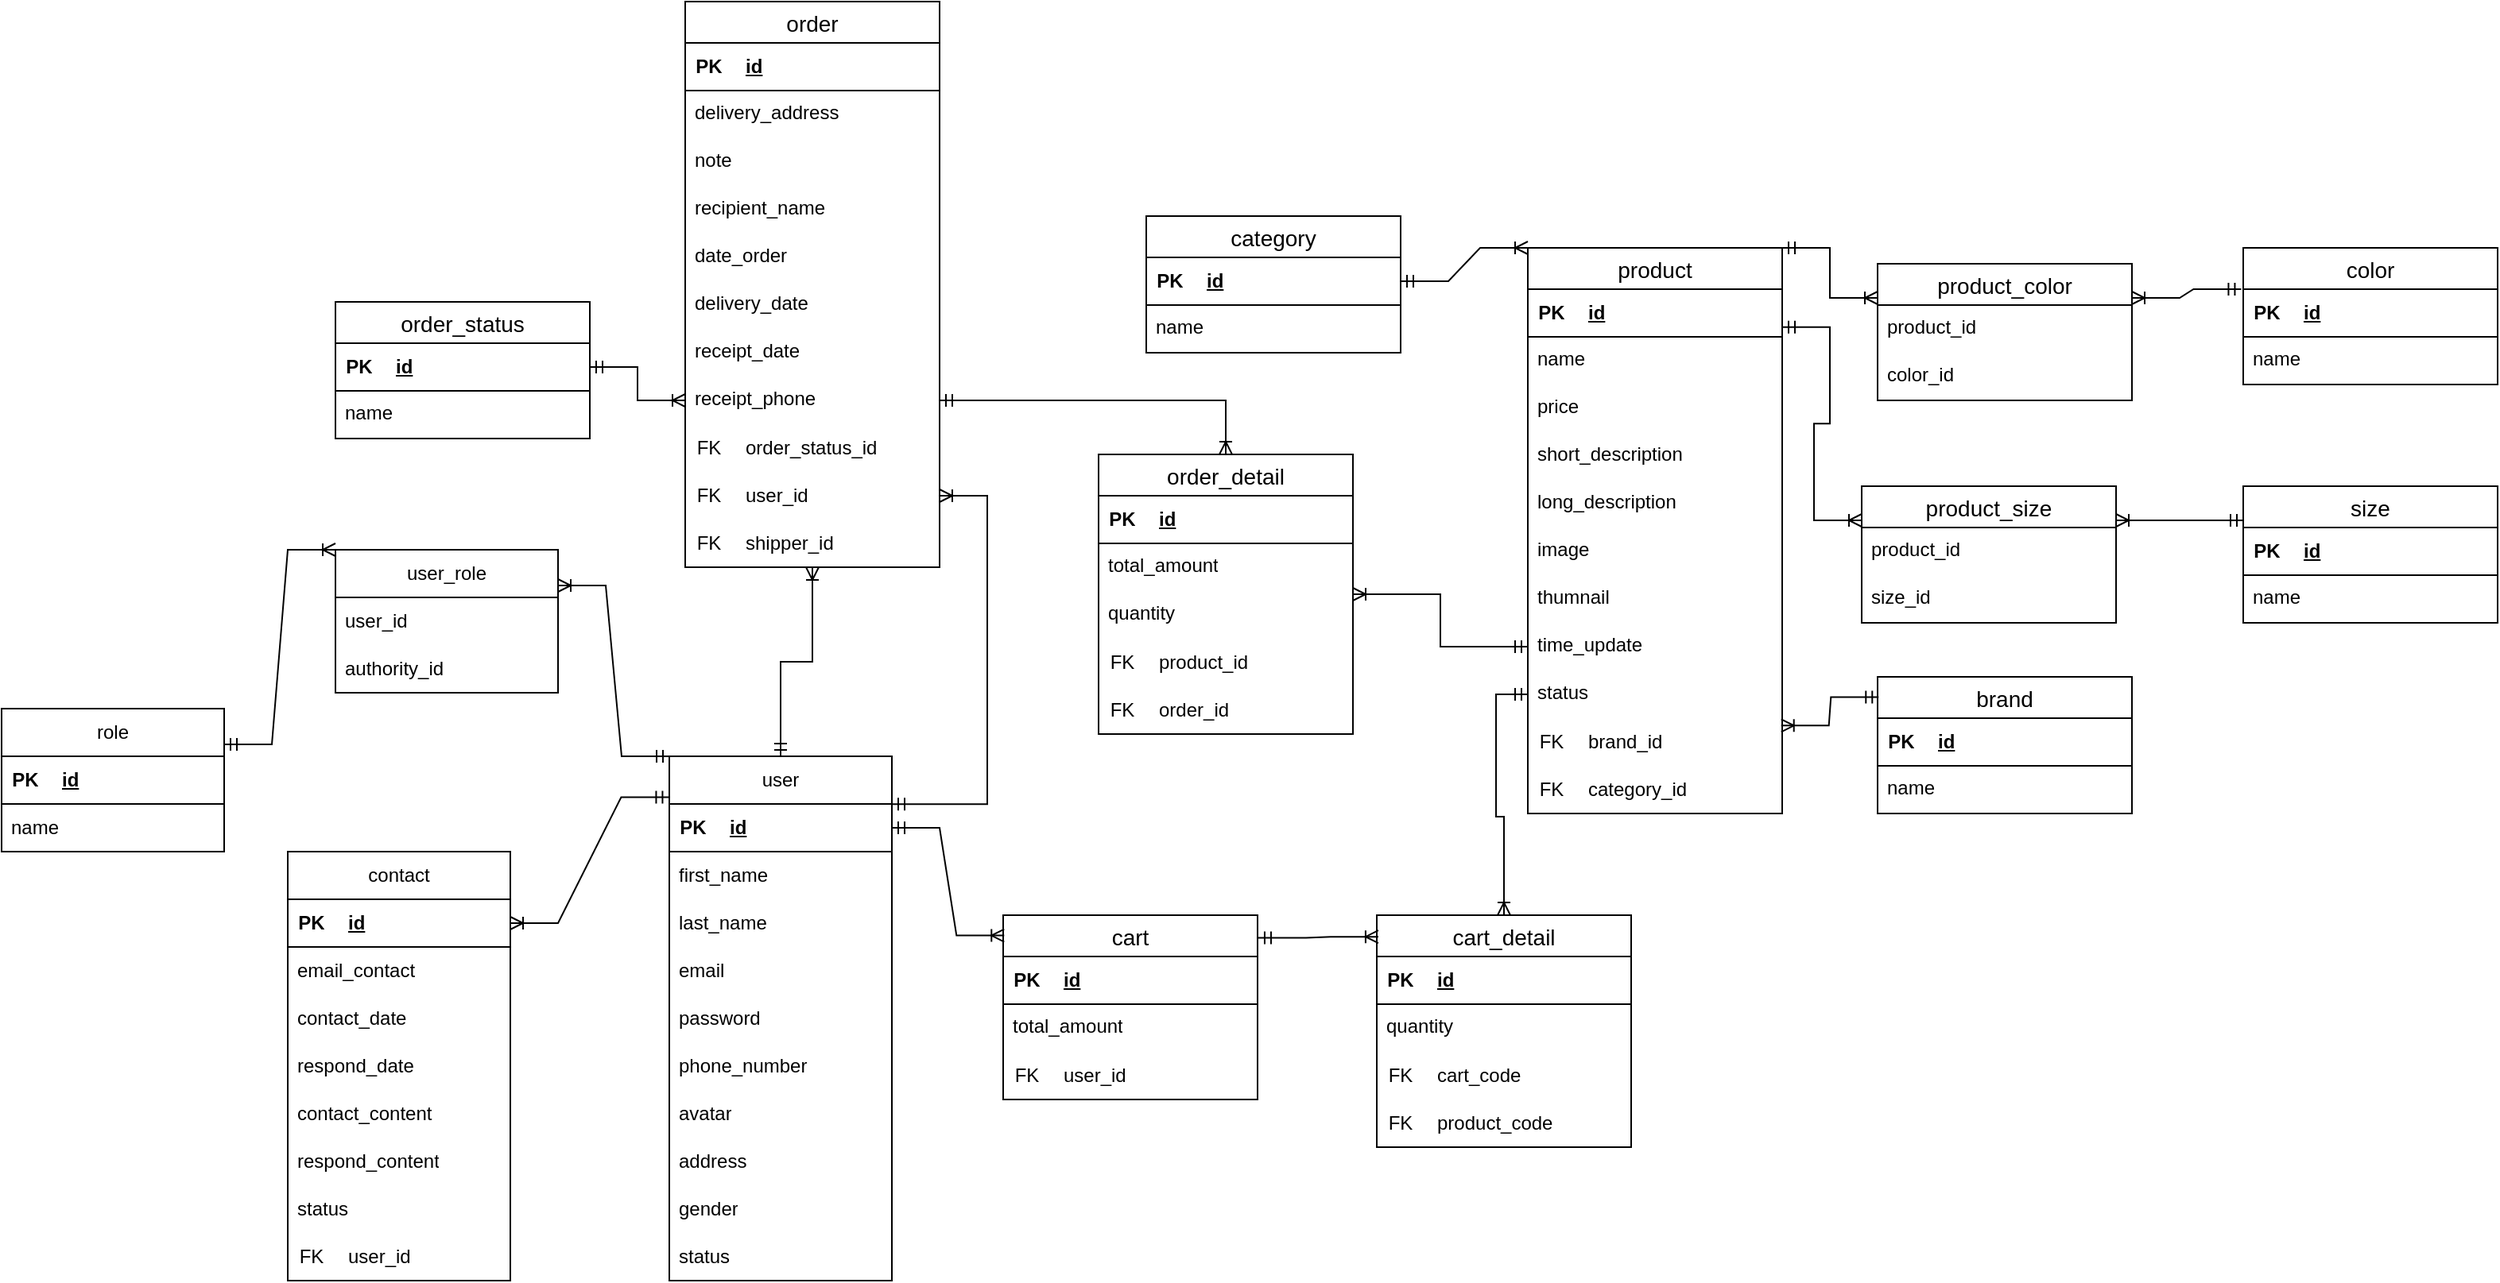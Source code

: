 <mxfile version="22.1.5" type="github">
  <diagram id="R2lEEEUBdFMjLlhIrx00" name="Page-1">
    <mxGraphModel dx="1884" dy="1524" grid="1" gridSize="10" guides="1" tooltips="1" connect="1" arrows="1" fold="1" page="1" pageScale="1" pageWidth="850" pageHeight="1100" math="0" shadow="0" extFonts="Permanent Marker^https://fonts.googleapis.com/css?family=Permanent+Marker">
      <root>
        <mxCell id="0" />
        <mxCell id="1" parent="0" />
        <mxCell id="6y4JcqKXiahqMszZJnVY-1" value="user" style="swimlane;fontStyle=0;childLayout=stackLayout;horizontal=1;startSize=30;horizontalStack=0;resizeParent=1;resizeParentMax=0;resizeLast=0;collapsible=1;marginBottom=0;whiteSpace=wrap;html=1;" parent="1" vertex="1">
          <mxGeometry x="-180" y="270" width="140" height="330" as="geometry">
            <mxRectangle x="40" y="80" width="80" height="30" as="alternateBounds" />
          </mxGeometry>
        </mxCell>
        <mxCell id="6y4JcqKXiahqMszZJnVY-46" value="" style="shape=table;startSize=0;container=1;collapsible=1;childLayout=tableLayout;fixedRows=1;rowLines=0;fontStyle=0;align=center;resizeLast=1;strokeColor=none;fillColor=none;collapsible=0;" parent="6y4JcqKXiahqMszZJnVY-1" vertex="1">
          <mxGeometry y="30" width="140" height="30" as="geometry" />
        </mxCell>
        <mxCell id="6y4JcqKXiahqMszZJnVY-47" value="" style="shape=tableRow;horizontal=0;startSize=0;swimlaneHead=0;swimlaneBody=0;fillColor=none;collapsible=0;dropTarget=0;points=[[0,0.5],[1,0.5]];portConstraint=eastwest;top=0;left=0;right=0;bottom=1;" parent="6y4JcqKXiahqMszZJnVY-46" vertex="1">
          <mxGeometry width="140" height="30" as="geometry" />
        </mxCell>
        <mxCell id="6y4JcqKXiahqMszZJnVY-48" value="PK" style="shape=partialRectangle;connectable=0;fillColor=none;top=0;left=0;bottom=0;right=0;fontStyle=1;overflow=hidden;whiteSpace=wrap;html=1;" parent="6y4JcqKXiahqMszZJnVY-47" vertex="1">
          <mxGeometry width="30" height="30" as="geometry">
            <mxRectangle width="30" height="30" as="alternateBounds" />
          </mxGeometry>
        </mxCell>
        <mxCell id="6y4JcqKXiahqMszZJnVY-49" value="id" style="shape=partialRectangle;connectable=0;fillColor=none;top=0;left=0;bottom=0;right=0;align=left;spacingLeft=6;fontStyle=5;overflow=hidden;whiteSpace=wrap;html=1;" parent="6y4JcqKXiahqMszZJnVY-47" vertex="1">
          <mxGeometry x="30" width="110" height="30" as="geometry">
            <mxRectangle width="110" height="30" as="alternateBounds" />
          </mxGeometry>
        </mxCell>
        <mxCell id="6y4JcqKXiahqMszZJnVY-3" value="first_name" style="text;strokeColor=none;fillColor=none;align=left;verticalAlign=middle;spacingLeft=4;spacingRight=4;overflow=hidden;points=[[0,0.5],[1,0.5]];portConstraint=eastwest;rotatable=0;whiteSpace=wrap;html=1;" parent="6y4JcqKXiahqMszZJnVY-1" vertex="1">
          <mxGeometry y="60" width="140" height="30" as="geometry" />
        </mxCell>
        <mxCell id="6y4JcqKXiahqMszZJnVY-4" value="last_name" style="text;strokeColor=none;fillColor=none;align=left;verticalAlign=middle;spacingLeft=4;spacingRight=4;overflow=hidden;points=[[0,0.5],[1,0.5]];portConstraint=eastwest;rotatable=0;whiteSpace=wrap;html=1;" parent="6y4JcqKXiahqMszZJnVY-1" vertex="1">
          <mxGeometry y="90" width="140" height="30" as="geometry" />
        </mxCell>
        <mxCell id="6y4JcqKXiahqMszZJnVY-5" value="email" style="text;strokeColor=none;fillColor=none;align=left;verticalAlign=middle;spacingLeft=4;spacingRight=4;overflow=hidden;points=[[0,0.5],[1,0.5]];portConstraint=eastwest;rotatable=0;whiteSpace=wrap;html=1;" parent="6y4JcqKXiahqMszZJnVY-1" vertex="1">
          <mxGeometry y="120" width="140" height="30" as="geometry" />
        </mxCell>
        <mxCell id="6y4JcqKXiahqMszZJnVY-9" value="password" style="text;strokeColor=none;fillColor=none;align=left;verticalAlign=middle;spacingLeft=4;spacingRight=4;overflow=hidden;points=[[0,0.5],[1,0.5]];portConstraint=eastwest;rotatable=0;whiteSpace=wrap;html=1;" parent="6y4JcqKXiahqMszZJnVY-1" vertex="1">
          <mxGeometry y="150" width="140" height="30" as="geometry" />
        </mxCell>
        <mxCell id="6y4JcqKXiahqMszZJnVY-7" value="phone_number" style="text;strokeColor=none;fillColor=none;align=left;verticalAlign=middle;spacingLeft=4;spacingRight=4;overflow=hidden;points=[[0,0.5],[1,0.5]];portConstraint=eastwest;rotatable=0;whiteSpace=wrap;html=1;" parent="6y4JcqKXiahqMszZJnVY-1" vertex="1">
          <mxGeometry y="180" width="140" height="30" as="geometry" />
        </mxCell>
        <mxCell id="6y4JcqKXiahqMszZJnVY-26" value="avatar" style="text;strokeColor=none;fillColor=none;align=left;verticalAlign=middle;spacingLeft=4;spacingRight=4;overflow=hidden;points=[[0,0.5],[1,0.5]];portConstraint=eastwest;rotatable=0;whiteSpace=wrap;html=1;" parent="6y4JcqKXiahqMszZJnVY-1" vertex="1">
          <mxGeometry y="210" width="140" height="30" as="geometry" />
        </mxCell>
        <mxCell id="6y4JcqKXiahqMszZJnVY-8" value="address" style="text;strokeColor=none;fillColor=none;align=left;verticalAlign=middle;spacingLeft=4;spacingRight=4;overflow=hidden;points=[[0,0.5],[1,0.5]];portConstraint=eastwest;rotatable=0;whiteSpace=wrap;html=1;" parent="6y4JcqKXiahqMszZJnVY-1" vertex="1">
          <mxGeometry y="240" width="140" height="30" as="geometry" />
        </mxCell>
        <mxCell id="o8AW5qAOy2X4JHwksQ0e-1" value="gender" style="text;strokeColor=none;fillColor=none;align=left;verticalAlign=middle;spacingLeft=4;spacingRight=4;overflow=hidden;points=[[0,0.5],[1,0.5]];portConstraint=eastwest;rotatable=0;whiteSpace=wrap;html=1;" vertex="1" parent="6y4JcqKXiahqMszZJnVY-1">
          <mxGeometry y="270" width="140" height="30" as="geometry" />
        </mxCell>
        <mxCell id="6y4JcqKXiahqMszZJnVY-27" value="status" style="text;strokeColor=none;fillColor=none;align=left;verticalAlign=middle;spacingLeft=4;spacingRight=4;overflow=hidden;points=[[0,0.5],[1,0.5]];portConstraint=eastwest;rotatable=0;whiteSpace=wrap;html=1;" parent="6y4JcqKXiahqMszZJnVY-1" vertex="1">
          <mxGeometry y="300" width="140" height="30" as="geometry" />
        </mxCell>
        <mxCell id="6y4JcqKXiahqMszZJnVY-10" value="role" style="swimlane;fontStyle=0;childLayout=stackLayout;horizontal=1;startSize=30;horizontalStack=0;resizeParent=1;resizeParentMax=0;resizeLast=0;collapsible=1;marginBottom=0;whiteSpace=wrap;html=1;" parent="1" vertex="1">
          <mxGeometry x="-600" y="240" width="140" height="90" as="geometry">
            <mxRectangle x="40" y="80" width="80" height="30" as="alternateBounds" />
          </mxGeometry>
        </mxCell>
        <mxCell id="6y4JcqKXiahqMszZJnVY-50" value="" style="shape=table;startSize=0;container=1;collapsible=1;childLayout=tableLayout;fixedRows=1;rowLines=0;fontStyle=0;align=center;resizeLast=1;strokeColor=none;fillColor=none;collapsible=0;" parent="6y4JcqKXiahqMszZJnVY-10" vertex="1">
          <mxGeometry y="30" width="140" height="30" as="geometry" />
        </mxCell>
        <mxCell id="6y4JcqKXiahqMszZJnVY-51" value="" style="shape=tableRow;horizontal=0;startSize=0;swimlaneHead=0;swimlaneBody=0;fillColor=none;collapsible=0;dropTarget=0;points=[[0,0.5],[1,0.5]];portConstraint=eastwest;top=0;left=0;right=0;bottom=1;" parent="6y4JcqKXiahqMszZJnVY-50" vertex="1">
          <mxGeometry width="140" height="30" as="geometry" />
        </mxCell>
        <mxCell id="6y4JcqKXiahqMszZJnVY-52" value="PK" style="shape=partialRectangle;connectable=0;fillColor=none;top=0;left=0;bottom=0;right=0;fontStyle=1;overflow=hidden;whiteSpace=wrap;html=1;" parent="6y4JcqKXiahqMszZJnVY-51" vertex="1">
          <mxGeometry width="30" height="30" as="geometry">
            <mxRectangle width="30" height="30" as="alternateBounds" />
          </mxGeometry>
        </mxCell>
        <mxCell id="6y4JcqKXiahqMszZJnVY-53" value="id" style="shape=partialRectangle;connectable=0;fillColor=none;top=0;left=0;bottom=0;right=0;align=left;spacingLeft=6;fontStyle=5;overflow=hidden;whiteSpace=wrap;html=1;" parent="6y4JcqKXiahqMszZJnVY-51" vertex="1">
          <mxGeometry x="30" width="110" height="30" as="geometry">
            <mxRectangle width="110" height="30" as="alternateBounds" />
          </mxGeometry>
        </mxCell>
        <mxCell id="6y4JcqKXiahqMszZJnVY-12" value="name" style="text;strokeColor=none;fillColor=none;align=left;verticalAlign=middle;spacingLeft=4;spacingRight=4;overflow=hidden;points=[[0,0.5],[1,0.5]];portConstraint=eastwest;rotatable=0;whiteSpace=wrap;html=1;" parent="6y4JcqKXiahqMszZJnVY-10" vertex="1">
          <mxGeometry y="60" width="140" height="30" as="geometry" />
        </mxCell>
        <mxCell id="6y4JcqKXiahqMszZJnVY-14" value="user_role" style="swimlane;fontStyle=0;childLayout=stackLayout;horizontal=1;startSize=30;horizontalStack=0;resizeParent=1;resizeParentMax=0;resizeLast=0;collapsible=1;marginBottom=0;whiteSpace=wrap;html=1;" parent="1" vertex="1">
          <mxGeometry x="-390" y="140" width="140" height="90" as="geometry">
            <mxRectangle x="40" y="80" width="80" height="30" as="alternateBounds" />
          </mxGeometry>
        </mxCell>
        <mxCell id="6y4JcqKXiahqMszZJnVY-15" value="user_id" style="text;strokeColor=none;fillColor=none;align=left;verticalAlign=middle;spacingLeft=4;spacingRight=4;overflow=hidden;points=[[0,0.5],[1,0.5]];portConstraint=eastwest;rotatable=0;whiteSpace=wrap;html=1;" parent="6y4JcqKXiahqMszZJnVY-14" vertex="1">
          <mxGeometry y="30" width="140" height="30" as="geometry" />
        </mxCell>
        <mxCell id="6y4JcqKXiahqMszZJnVY-16" value="authority_id" style="text;strokeColor=none;fillColor=none;align=left;verticalAlign=middle;spacingLeft=4;spacingRight=4;overflow=hidden;points=[[0,0.5],[1,0.5]];portConstraint=eastwest;rotatable=0;whiteSpace=wrap;html=1;" parent="6y4JcqKXiahqMszZJnVY-14" vertex="1">
          <mxGeometry y="60" width="140" height="30" as="geometry" />
        </mxCell>
        <mxCell id="6y4JcqKXiahqMszZJnVY-19" value="" style="edgeStyle=entityRelationEdgeStyle;fontSize=12;html=1;endArrow=ERoneToMany;rounded=0;entryX=1;entryY=0.25;entryDx=0;entryDy=0;exitX=0;exitY=0;exitDx=0;exitDy=0;startArrow=ERmandOne;startFill=0;" parent="1" source="6y4JcqKXiahqMszZJnVY-1" target="6y4JcqKXiahqMszZJnVY-14" edge="1">
          <mxGeometry width="100" height="100" relative="1" as="geometry">
            <mxPoint x="280" y="270" as="sourcePoint" />
            <mxPoint x="360" y="150" as="targetPoint" />
            <Array as="points">
              <mxPoint x="400" y="150" />
              <mxPoint x="430" y="150" />
            </Array>
          </mxGeometry>
        </mxCell>
        <mxCell id="6y4JcqKXiahqMszZJnVY-20" value="" style="edgeStyle=entityRelationEdgeStyle;fontSize=12;html=1;endArrow=ERoneToMany;rounded=0;exitX=1;exitY=0.25;exitDx=0;exitDy=0;startArrow=ERmandOne;startFill=0;entryX=0;entryY=0;entryDx=0;entryDy=0;" parent="1" source="6y4JcqKXiahqMszZJnVY-10" target="6y4JcqKXiahqMszZJnVY-14" edge="1">
          <mxGeometry width="100" height="100" relative="1" as="geometry">
            <mxPoint x="60.14" y="82.5" as="sourcePoint" />
            <mxPoint x="130" y="184" as="targetPoint" />
            <Array as="points">
              <mxPoint x="470.14" y="-49.5" />
              <mxPoint x="110" y="130" />
              <mxPoint x="220.14" y="80" />
              <mxPoint x="240.14" y="60.5" />
              <mxPoint x="190.14" y="137.5" />
              <mxPoint x="220.14" y="60.5" />
              <mxPoint x="210.14" y="67.5" />
              <mxPoint x="500.14" y="-49.5" />
              <mxPoint x="150.14" y="107.5" />
            </Array>
          </mxGeometry>
        </mxCell>
        <mxCell id="6y4JcqKXiahqMszZJnVY-22" value="contact" style="swimlane;fontStyle=0;childLayout=stackLayout;horizontal=1;startSize=30;horizontalStack=0;resizeParent=1;resizeParentMax=0;resizeLast=0;collapsible=1;marginBottom=0;whiteSpace=wrap;html=1;" parent="1" vertex="1">
          <mxGeometry x="-420" y="330" width="140" height="270" as="geometry" />
        </mxCell>
        <mxCell id="6y4JcqKXiahqMszZJnVY-42" value="" style="shape=table;startSize=0;container=1;collapsible=1;childLayout=tableLayout;fixedRows=1;rowLines=0;fontStyle=0;align=center;resizeLast=1;strokeColor=none;fillColor=none;collapsible=0;" parent="6y4JcqKXiahqMszZJnVY-22" vertex="1">
          <mxGeometry y="30" width="140" height="30" as="geometry" />
        </mxCell>
        <mxCell id="6y4JcqKXiahqMszZJnVY-43" value="" style="shape=tableRow;horizontal=0;startSize=0;swimlaneHead=0;swimlaneBody=0;fillColor=none;collapsible=0;dropTarget=0;points=[[0,0.5],[1,0.5]];portConstraint=eastwest;top=0;left=0;right=0;bottom=1;" parent="6y4JcqKXiahqMszZJnVY-42" vertex="1">
          <mxGeometry width="140" height="30" as="geometry" />
        </mxCell>
        <mxCell id="6y4JcqKXiahqMszZJnVY-44" value="PK" style="shape=partialRectangle;connectable=0;fillColor=none;top=0;left=0;bottom=0;right=0;fontStyle=1;overflow=hidden;whiteSpace=wrap;html=1;" parent="6y4JcqKXiahqMszZJnVY-43" vertex="1">
          <mxGeometry width="30" height="30" as="geometry">
            <mxRectangle width="30" height="30" as="alternateBounds" />
          </mxGeometry>
        </mxCell>
        <mxCell id="6y4JcqKXiahqMszZJnVY-45" value="id" style="shape=partialRectangle;connectable=0;fillColor=none;top=0;left=0;bottom=0;right=0;align=left;spacingLeft=6;fontStyle=5;overflow=hidden;whiteSpace=wrap;html=1;" parent="6y4JcqKXiahqMszZJnVY-43" vertex="1">
          <mxGeometry x="30" width="110" height="30" as="geometry">
            <mxRectangle width="110" height="30" as="alternateBounds" />
          </mxGeometry>
        </mxCell>
        <mxCell id="6y4JcqKXiahqMszZJnVY-24" value="email_contact" style="text;strokeColor=none;fillColor=none;align=left;verticalAlign=middle;spacingLeft=4;spacingRight=4;overflow=hidden;points=[[0,0.5],[1,0.5]];portConstraint=eastwest;rotatable=0;whiteSpace=wrap;html=1;" parent="6y4JcqKXiahqMszZJnVY-22" vertex="1">
          <mxGeometry y="60" width="140" height="30" as="geometry" />
        </mxCell>
        <mxCell id="6y4JcqKXiahqMszZJnVY-25" value="contact_date" style="text;strokeColor=none;fillColor=none;align=left;verticalAlign=middle;spacingLeft=4;spacingRight=4;overflow=hidden;points=[[0,0.5],[1,0.5]];portConstraint=eastwest;rotatable=0;whiteSpace=wrap;html=1;" parent="6y4JcqKXiahqMszZJnVY-22" vertex="1">
          <mxGeometry y="90" width="140" height="30" as="geometry" />
        </mxCell>
        <mxCell id="6y4JcqKXiahqMszZJnVY-28" value="respond_date" style="text;strokeColor=none;fillColor=none;align=left;verticalAlign=middle;spacingLeft=4;spacingRight=4;overflow=hidden;points=[[0,0.5],[1,0.5]];portConstraint=eastwest;rotatable=0;whiteSpace=wrap;html=1;" parent="6y4JcqKXiahqMszZJnVY-22" vertex="1">
          <mxGeometry y="120" width="140" height="30" as="geometry" />
        </mxCell>
        <mxCell id="6y4JcqKXiahqMszZJnVY-29" value="contact_content" style="text;strokeColor=none;fillColor=none;align=left;verticalAlign=middle;spacingLeft=4;spacingRight=4;overflow=hidden;points=[[0,0.5],[1,0.5]];portConstraint=eastwest;rotatable=0;whiteSpace=wrap;html=1;" parent="6y4JcqKXiahqMszZJnVY-22" vertex="1">
          <mxGeometry y="150" width="140" height="30" as="geometry" />
        </mxCell>
        <mxCell id="6y4JcqKXiahqMszZJnVY-30" value="respond_content" style="text;strokeColor=none;fillColor=none;align=left;verticalAlign=middle;spacingLeft=4;spacingRight=4;overflow=hidden;points=[[0,0.5],[1,0.5]];portConstraint=eastwest;rotatable=0;whiteSpace=wrap;html=1;" parent="6y4JcqKXiahqMszZJnVY-22" vertex="1">
          <mxGeometry y="180" width="140" height="30" as="geometry" />
        </mxCell>
        <mxCell id="6y4JcqKXiahqMszZJnVY-31" value="status" style="text;strokeColor=none;fillColor=none;align=left;verticalAlign=middle;spacingLeft=4;spacingRight=4;overflow=hidden;points=[[0,0.5],[1,0.5]];portConstraint=eastwest;rotatable=0;whiteSpace=wrap;html=1;" parent="6y4JcqKXiahqMszZJnVY-22" vertex="1">
          <mxGeometry y="210" width="140" height="30" as="geometry" />
        </mxCell>
        <mxCell id="6y4JcqKXiahqMszZJnVY-38" value="" style="shape=table;startSize=0;container=1;collapsible=1;childLayout=tableLayout;fixedRows=1;rowLines=0;fontStyle=0;align=center;resizeLast=1;strokeColor=none;fillColor=none;collapsible=0;" parent="6y4JcqKXiahqMszZJnVY-22" vertex="1">
          <mxGeometry y="240" width="140" height="30" as="geometry" />
        </mxCell>
        <mxCell id="6y4JcqKXiahqMszZJnVY-39" value="" style="shape=tableRow;horizontal=0;startSize=0;swimlaneHead=0;swimlaneBody=0;fillColor=none;collapsible=0;dropTarget=0;points=[[0,0.5],[1,0.5]];portConstraint=eastwest;top=0;left=0;right=0;bottom=0;" parent="6y4JcqKXiahqMszZJnVY-38" vertex="1">
          <mxGeometry width="140" height="30" as="geometry" />
        </mxCell>
        <mxCell id="6y4JcqKXiahqMszZJnVY-40" value="FK" style="shape=partialRectangle;connectable=0;fillColor=none;top=0;left=0;bottom=0;right=0;fontStyle=0;overflow=hidden;whiteSpace=wrap;html=1;" parent="6y4JcqKXiahqMszZJnVY-39" vertex="1">
          <mxGeometry width="30" height="30" as="geometry">
            <mxRectangle width="30" height="30" as="alternateBounds" />
          </mxGeometry>
        </mxCell>
        <mxCell id="6y4JcqKXiahqMszZJnVY-41" value="user_id" style="shape=partialRectangle;connectable=0;fillColor=none;top=0;left=0;bottom=0;right=0;align=left;spacingLeft=6;fontStyle=0;overflow=hidden;whiteSpace=wrap;html=1;" parent="6y4JcqKXiahqMszZJnVY-39" vertex="1">
          <mxGeometry x="30" width="110" height="30" as="geometry">
            <mxRectangle width="110" height="30" as="alternateBounds" />
          </mxGeometry>
        </mxCell>
        <mxCell id="6y4JcqKXiahqMszZJnVY-33" value="" style="edgeStyle=entityRelationEdgeStyle;fontSize=12;html=1;endArrow=ERoneToMany;rounded=0;exitX=-0.002;exitY=0.078;exitDx=0;exitDy=0;exitPerimeter=0;startArrow=ERmandOne;startFill=0;entryX=1;entryY=0.5;entryDx=0;entryDy=0;" parent="1" source="6y4JcqKXiahqMszZJnVY-1" target="6y4JcqKXiahqMszZJnVY-43" edge="1">
          <mxGeometry width="100" height="100" relative="1" as="geometry">
            <mxPoint x="70" y="420" as="sourcePoint" />
            <mxPoint x="-200" y="295" as="targetPoint" />
            <Array as="points">
              <mxPoint x="-100" y="310" />
              <mxPoint x="-130" y="320" />
            </Array>
          </mxGeometry>
        </mxCell>
        <mxCell id="6y4JcqKXiahqMszZJnVY-34" value="cart" style="swimlane;fontStyle=0;childLayout=stackLayout;horizontal=1;startSize=26;horizontalStack=0;resizeParent=1;resizeParentMax=0;resizeLast=0;collapsible=1;marginBottom=0;align=center;fontSize=14;" parent="1" vertex="1">
          <mxGeometry x="30" y="370" width="160" height="116" as="geometry" />
        </mxCell>
        <mxCell id="6y4JcqKXiahqMszZJnVY-54" value="" style="shape=table;startSize=0;container=1;collapsible=1;childLayout=tableLayout;fixedRows=1;rowLines=0;fontStyle=0;align=center;resizeLast=1;strokeColor=none;fillColor=none;collapsible=0;" parent="6y4JcqKXiahqMszZJnVY-34" vertex="1">
          <mxGeometry y="26" width="160" height="30" as="geometry" />
        </mxCell>
        <mxCell id="6y4JcqKXiahqMszZJnVY-55" value="" style="shape=tableRow;horizontal=0;startSize=0;swimlaneHead=0;swimlaneBody=0;fillColor=none;collapsible=0;dropTarget=0;points=[[0,0.5],[1,0.5]];portConstraint=eastwest;top=0;left=0;right=0;bottom=1;" parent="6y4JcqKXiahqMszZJnVY-54" vertex="1">
          <mxGeometry width="160" height="30" as="geometry" />
        </mxCell>
        <mxCell id="6y4JcqKXiahqMszZJnVY-56" value="PK" style="shape=partialRectangle;connectable=0;fillColor=none;top=0;left=0;bottom=0;right=0;fontStyle=1;overflow=hidden;whiteSpace=wrap;html=1;" parent="6y4JcqKXiahqMszZJnVY-55" vertex="1">
          <mxGeometry width="30" height="30" as="geometry">
            <mxRectangle width="30" height="30" as="alternateBounds" />
          </mxGeometry>
        </mxCell>
        <mxCell id="6y4JcqKXiahqMszZJnVY-57" value="id" style="shape=partialRectangle;connectable=0;fillColor=none;top=0;left=0;bottom=0;right=0;align=left;spacingLeft=6;fontStyle=5;overflow=hidden;whiteSpace=wrap;html=1;" parent="6y4JcqKXiahqMszZJnVY-55" vertex="1">
          <mxGeometry x="30" width="130" height="30" as="geometry">
            <mxRectangle width="130" height="30" as="alternateBounds" />
          </mxGeometry>
        </mxCell>
        <mxCell id="6y4JcqKXiahqMszZJnVY-35" value="total_amount" style="text;strokeColor=none;fillColor=none;spacingLeft=4;spacingRight=4;overflow=hidden;rotatable=0;points=[[0,0.5],[1,0.5]];portConstraint=eastwest;fontSize=12;whiteSpace=wrap;html=1;" parent="6y4JcqKXiahqMszZJnVY-34" vertex="1">
          <mxGeometry y="56" width="160" height="30" as="geometry" />
        </mxCell>
        <mxCell id="6y4JcqKXiahqMszZJnVY-58" value="" style="shape=table;startSize=0;container=1;collapsible=1;childLayout=tableLayout;fixedRows=1;rowLines=0;fontStyle=0;align=center;resizeLast=1;strokeColor=none;fillColor=none;collapsible=0;" parent="6y4JcqKXiahqMszZJnVY-34" vertex="1">
          <mxGeometry y="86" width="160" height="30" as="geometry" />
        </mxCell>
        <mxCell id="6y4JcqKXiahqMszZJnVY-59" value="" style="shape=tableRow;horizontal=0;startSize=0;swimlaneHead=0;swimlaneBody=0;fillColor=none;collapsible=0;dropTarget=0;points=[[0,0.5],[1,0.5]];portConstraint=eastwest;top=0;left=0;right=0;bottom=0;" parent="6y4JcqKXiahqMszZJnVY-58" vertex="1">
          <mxGeometry width="160" height="30" as="geometry" />
        </mxCell>
        <mxCell id="6y4JcqKXiahqMszZJnVY-60" value="FK" style="shape=partialRectangle;connectable=0;fillColor=none;top=0;left=0;bottom=0;right=0;fontStyle=0;overflow=hidden;whiteSpace=wrap;html=1;" parent="6y4JcqKXiahqMszZJnVY-59" vertex="1">
          <mxGeometry width="30" height="30" as="geometry">
            <mxRectangle width="30" height="30" as="alternateBounds" />
          </mxGeometry>
        </mxCell>
        <mxCell id="6y4JcqKXiahqMszZJnVY-61" value="user_id" style="shape=partialRectangle;connectable=0;fillColor=none;top=0;left=0;bottom=0;right=0;align=left;spacingLeft=6;fontStyle=0;overflow=hidden;whiteSpace=wrap;html=1;" parent="6y4JcqKXiahqMszZJnVY-59" vertex="1">
          <mxGeometry x="30" width="130" height="30" as="geometry">
            <mxRectangle width="130" height="30" as="alternateBounds" />
          </mxGeometry>
        </mxCell>
        <mxCell id="6y4JcqKXiahqMszZJnVY-62" value="" style="edgeStyle=entityRelationEdgeStyle;fontSize=12;html=1;endArrow=ERoneToMany;rounded=0;entryX=0.004;entryY=0.11;entryDx=0;entryDy=0;exitX=1;exitY=0.5;exitDx=0;exitDy=0;startArrow=ERmandOne;startFill=0;entryPerimeter=0;" parent="1" source="6y4JcqKXiahqMszZJnVY-47" target="6y4JcqKXiahqMszZJnVY-34" edge="1">
          <mxGeometry width="100" height="100" relative="1" as="geometry">
            <mxPoint x="80" y="321" as="sourcePoint" />
            <mxPoint x="140" y="210" as="targetPoint" />
            <Array as="points">
              <mxPoint x="410" y="160" />
              <mxPoint x="440" y="160" />
            </Array>
          </mxGeometry>
        </mxCell>
        <mxCell id="6y4JcqKXiahqMszZJnVY-225" value="" style="edgeStyle=orthogonalEdgeStyle;rounded=0;orthogonalLoop=1;jettySize=auto;html=1;startArrow=ERoneToMany;startFill=0;endArrow=ERmandOne;endFill=0;" parent="1" source="6y4JcqKXiahqMszZJnVY-63" target="6y4JcqKXiahqMszZJnVY-166" edge="1">
          <mxGeometry relative="1" as="geometry" />
        </mxCell>
        <mxCell id="6y4JcqKXiahqMszZJnVY-63" value="cart_detail" style="swimlane;fontStyle=0;childLayout=stackLayout;horizontal=1;startSize=26;horizontalStack=0;resizeParent=1;resizeParentMax=0;resizeLast=0;collapsible=1;marginBottom=0;align=center;fontSize=14;" parent="1" vertex="1">
          <mxGeometry x="265" y="370" width="160" height="146" as="geometry" />
        </mxCell>
        <mxCell id="6y4JcqKXiahqMszZJnVY-67" value="" style="shape=table;startSize=0;container=1;collapsible=1;childLayout=tableLayout;fixedRows=1;rowLines=0;fontStyle=0;align=center;resizeLast=1;strokeColor=none;fillColor=none;collapsible=0;" parent="6y4JcqKXiahqMszZJnVY-63" vertex="1">
          <mxGeometry y="26" width="160" height="30" as="geometry" />
        </mxCell>
        <mxCell id="6y4JcqKXiahqMszZJnVY-68" value="" style="shape=tableRow;horizontal=0;startSize=0;swimlaneHead=0;swimlaneBody=0;fillColor=none;collapsible=0;dropTarget=0;points=[[0,0.5],[1,0.5]];portConstraint=eastwest;top=0;left=0;right=0;bottom=1;" parent="6y4JcqKXiahqMszZJnVY-67" vertex="1">
          <mxGeometry width="160" height="30" as="geometry" />
        </mxCell>
        <mxCell id="6y4JcqKXiahqMszZJnVY-69" value="PK" style="shape=partialRectangle;connectable=0;fillColor=none;top=0;left=0;bottom=0;right=0;fontStyle=1;overflow=hidden;whiteSpace=wrap;html=1;" parent="6y4JcqKXiahqMszZJnVY-68" vertex="1">
          <mxGeometry width="30" height="30" as="geometry">
            <mxRectangle width="30" height="30" as="alternateBounds" />
          </mxGeometry>
        </mxCell>
        <mxCell id="6y4JcqKXiahqMszZJnVY-70" value="id" style="shape=partialRectangle;connectable=0;fillColor=none;top=0;left=0;bottom=0;right=0;align=left;spacingLeft=6;fontStyle=5;overflow=hidden;whiteSpace=wrap;html=1;" parent="6y4JcqKXiahqMszZJnVY-68" vertex="1">
          <mxGeometry x="30" width="130" height="30" as="geometry">
            <mxRectangle width="130" height="30" as="alternateBounds" />
          </mxGeometry>
        </mxCell>
        <mxCell id="6y4JcqKXiahqMszZJnVY-64" value="quantity" style="text;strokeColor=none;fillColor=none;spacingLeft=4;spacingRight=4;overflow=hidden;rotatable=0;points=[[0,0.5],[1,0.5]];portConstraint=eastwest;fontSize=12;whiteSpace=wrap;html=1;" parent="6y4JcqKXiahqMszZJnVY-63" vertex="1">
          <mxGeometry y="56" width="160" height="30" as="geometry" />
        </mxCell>
        <mxCell id="6y4JcqKXiahqMszZJnVY-71" value="" style="shape=table;startSize=0;container=1;collapsible=1;childLayout=tableLayout;fixedRows=1;rowLines=0;fontStyle=0;align=center;resizeLast=1;strokeColor=none;fillColor=none;collapsible=0;" parent="6y4JcqKXiahqMszZJnVY-63" vertex="1">
          <mxGeometry y="86" width="160" height="60" as="geometry" />
        </mxCell>
        <mxCell id="6y4JcqKXiahqMszZJnVY-72" value="" style="shape=tableRow;horizontal=0;startSize=0;swimlaneHead=0;swimlaneBody=0;fillColor=none;collapsible=0;dropTarget=0;points=[[0,0.5],[1,0.5]];portConstraint=eastwest;top=0;left=0;right=0;bottom=0;" parent="6y4JcqKXiahqMszZJnVY-71" vertex="1">
          <mxGeometry width="160" height="30" as="geometry" />
        </mxCell>
        <mxCell id="6y4JcqKXiahqMszZJnVY-73" value="FK" style="shape=partialRectangle;connectable=0;fillColor=none;top=0;left=0;bottom=0;right=0;fontStyle=0;overflow=hidden;whiteSpace=wrap;html=1;" parent="6y4JcqKXiahqMszZJnVY-72" vertex="1">
          <mxGeometry width="30" height="30" as="geometry">
            <mxRectangle width="30" height="30" as="alternateBounds" />
          </mxGeometry>
        </mxCell>
        <mxCell id="6y4JcqKXiahqMszZJnVY-74" value="cart_code" style="shape=partialRectangle;connectable=0;fillColor=none;top=0;left=0;bottom=0;right=0;align=left;spacingLeft=6;fontStyle=0;overflow=hidden;whiteSpace=wrap;html=1;" parent="6y4JcqKXiahqMszZJnVY-72" vertex="1">
          <mxGeometry x="30" width="130" height="30" as="geometry">
            <mxRectangle width="130" height="30" as="alternateBounds" />
          </mxGeometry>
        </mxCell>
        <mxCell id="6y4JcqKXiahqMszZJnVY-75" value="" style="shape=tableRow;horizontal=0;startSize=0;swimlaneHead=0;swimlaneBody=0;fillColor=none;collapsible=0;dropTarget=0;points=[[0,0.5],[1,0.5]];portConstraint=eastwest;top=0;left=0;right=0;bottom=0;" parent="6y4JcqKXiahqMszZJnVY-71" vertex="1">
          <mxGeometry y="30" width="160" height="30" as="geometry" />
        </mxCell>
        <mxCell id="6y4JcqKXiahqMszZJnVY-76" value="FK" style="shape=partialRectangle;connectable=0;fillColor=none;top=0;left=0;bottom=0;right=0;fontStyle=0;overflow=hidden;whiteSpace=wrap;html=1;" parent="6y4JcqKXiahqMszZJnVY-75" vertex="1">
          <mxGeometry width="30" height="30" as="geometry">
            <mxRectangle width="30" height="30" as="alternateBounds" />
          </mxGeometry>
        </mxCell>
        <mxCell id="6y4JcqKXiahqMszZJnVY-77" value="product_code" style="shape=partialRectangle;connectable=0;fillColor=none;top=0;left=0;bottom=0;right=0;align=left;spacingLeft=6;fontStyle=0;overflow=hidden;whiteSpace=wrap;html=1;" parent="6y4JcqKXiahqMszZJnVY-75" vertex="1">
          <mxGeometry x="30" width="130" height="30" as="geometry">
            <mxRectangle width="130" height="30" as="alternateBounds" />
          </mxGeometry>
        </mxCell>
        <mxCell id="6y4JcqKXiahqMszZJnVY-78" value="" style="edgeStyle=entityRelationEdgeStyle;fontSize=12;html=1;endArrow=ERoneToMany;rounded=0;entryX=0.006;entryY=0.093;entryDx=0;entryDy=0;exitX=1.003;exitY=0.123;exitDx=0;exitDy=0;exitPerimeter=0;startArrow=ERmandOne;startFill=0;entryPerimeter=0;" parent="1" source="6y4JcqKXiahqMszZJnVY-34" target="6y4JcqKXiahqMszZJnVY-63" edge="1">
          <mxGeometry width="100" height="100" relative="1" as="geometry">
            <mxPoint x="90" y="331" as="sourcePoint" />
            <mxPoint x="150" y="220" as="targetPoint" />
            <Array as="points">
              <mxPoint x="420" y="170" />
              <mxPoint x="450" y="170" />
            </Array>
          </mxGeometry>
        </mxCell>
        <mxCell id="6y4JcqKXiahqMszZJnVY-79" value="product" style="swimlane;fontStyle=0;childLayout=stackLayout;horizontal=1;startSize=26;horizontalStack=0;resizeParent=1;resizeParentMax=0;resizeLast=0;collapsible=1;marginBottom=0;align=center;fontSize=14;" parent="1" vertex="1">
          <mxGeometry x="360" y="-50" width="160" height="356" as="geometry" />
        </mxCell>
        <mxCell id="6y4JcqKXiahqMszZJnVY-83" value="" style="shape=table;startSize=0;container=1;collapsible=1;childLayout=tableLayout;fixedRows=1;rowLines=0;fontStyle=0;align=center;resizeLast=1;strokeColor=none;fillColor=none;collapsible=0;" parent="6y4JcqKXiahqMszZJnVY-79" vertex="1">
          <mxGeometry y="26" width="160" height="30" as="geometry" />
        </mxCell>
        <mxCell id="6y4JcqKXiahqMszZJnVY-84" value="" style="shape=tableRow;horizontal=0;startSize=0;swimlaneHead=0;swimlaneBody=0;fillColor=none;collapsible=0;dropTarget=0;points=[[0,0.5],[1,0.5]];portConstraint=eastwest;top=0;left=0;right=0;bottom=1;" parent="6y4JcqKXiahqMszZJnVY-83" vertex="1">
          <mxGeometry width="160" height="30" as="geometry" />
        </mxCell>
        <mxCell id="6y4JcqKXiahqMszZJnVY-85" value="PK" style="shape=partialRectangle;connectable=0;fillColor=none;top=0;left=0;bottom=0;right=0;fontStyle=1;overflow=hidden;whiteSpace=wrap;html=1;" parent="6y4JcqKXiahqMszZJnVY-84" vertex="1">
          <mxGeometry width="30" height="30" as="geometry">
            <mxRectangle width="30" height="30" as="alternateBounds" />
          </mxGeometry>
        </mxCell>
        <mxCell id="6y4JcqKXiahqMszZJnVY-86" value="id" style="shape=partialRectangle;connectable=0;fillColor=none;top=0;left=0;bottom=0;right=0;align=left;spacingLeft=6;fontStyle=5;overflow=hidden;whiteSpace=wrap;html=1;" parent="6y4JcqKXiahqMszZJnVY-84" vertex="1">
          <mxGeometry x="30" width="130" height="30" as="geometry">
            <mxRectangle width="130" height="30" as="alternateBounds" />
          </mxGeometry>
        </mxCell>
        <mxCell id="6y4JcqKXiahqMszZJnVY-80" value="name" style="text;strokeColor=none;fillColor=none;spacingLeft=4;spacingRight=4;overflow=hidden;rotatable=0;points=[[0,0.5],[1,0.5]];portConstraint=eastwest;fontSize=12;whiteSpace=wrap;html=1;" parent="6y4JcqKXiahqMszZJnVY-79" vertex="1">
          <mxGeometry y="56" width="160" height="30" as="geometry" />
        </mxCell>
        <mxCell id="6y4JcqKXiahqMszZJnVY-82" value="price" style="text;strokeColor=none;fillColor=none;spacingLeft=4;spacingRight=4;overflow=hidden;rotatable=0;points=[[0,0.5],[1,0.5]];portConstraint=eastwest;fontSize=12;whiteSpace=wrap;html=1;" parent="6y4JcqKXiahqMszZJnVY-79" vertex="1">
          <mxGeometry y="86" width="160" height="30" as="geometry" />
        </mxCell>
        <mxCell id="6y4JcqKXiahqMszZJnVY-81" value="short_description" style="text;strokeColor=none;fillColor=none;spacingLeft=4;spacingRight=4;overflow=hidden;rotatable=0;points=[[0,0.5],[1,0.5]];portConstraint=eastwest;fontSize=12;whiteSpace=wrap;html=1;" parent="6y4JcqKXiahqMszZJnVY-79" vertex="1">
          <mxGeometry y="116" width="160" height="30" as="geometry" />
        </mxCell>
        <mxCell id="6y4JcqKXiahqMszZJnVY-162" value="long_description" style="text;strokeColor=none;fillColor=none;spacingLeft=4;spacingRight=4;overflow=hidden;rotatable=0;points=[[0,0.5],[1,0.5]];portConstraint=eastwest;fontSize=12;whiteSpace=wrap;html=1;" parent="6y4JcqKXiahqMszZJnVY-79" vertex="1">
          <mxGeometry y="146" width="160" height="30" as="geometry" />
        </mxCell>
        <mxCell id="6y4JcqKXiahqMszZJnVY-163" value="image" style="text;strokeColor=none;fillColor=none;spacingLeft=4;spacingRight=4;overflow=hidden;rotatable=0;points=[[0,0.5],[1,0.5]];portConstraint=eastwest;fontSize=12;whiteSpace=wrap;html=1;" parent="6y4JcqKXiahqMszZJnVY-79" vertex="1">
          <mxGeometry y="176" width="160" height="30" as="geometry" />
        </mxCell>
        <mxCell id="6y4JcqKXiahqMszZJnVY-164" value="thumnail" style="text;strokeColor=none;fillColor=none;spacingLeft=4;spacingRight=4;overflow=hidden;rotatable=0;points=[[0,0.5],[1,0.5]];portConstraint=eastwest;fontSize=12;whiteSpace=wrap;html=1;" parent="6y4JcqKXiahqMszZJnVY-79" vertex="1">
          <mxGeometry y="206" width="160" height="30" as="geometry" />
        </mxCell>
        <mxCell id="6y4JcqKXiahqMszZJnVY-165" value="time_update" style="text;strokeColor=none;fillColor=none;spacingLeft=4;spacingRight=4;overflow=hidden;rotatable=0;points=[[0,0.5],[1,0.5]];portConstraint=eastwest;fontSize=12;whiteSpace=wrap;html=1;" parent="6y4JcqKXiahqMszZJnVY-79" vertex="1">
          <mxGeometry y="236" width="160" height="30" as="geometry" />
        </mxCell>
        <mxCell id="6y4JcqKXiahqMszZJnVY-166" value="status" style="text;strokeColor=none;fillColor=none;spacingLeft=4;spacingRight=4;overflow=hidden;rotatable=0;points=[[0,0.5],[1,0.5]];portConstraint=eastwest;fontSize=12;whiteSpace=wrap;html=1;" parent="6y4JcqKXiahqMszZJnVY-79" vertex="1">
          <mxGeometry y="266" width="160" height="30" as="geometry" />
        </mxCell>
        <mxCell id="6y4JcqKXiahqMszZJnVY-106" value="" style="shape=table;startSize=0;container=1;collapsible=1;childLayout=tableLayout;fixedRows=1;rowLines=0;fontStyle=0;align=center;resizeLast=1;strokeColor=none;fillColor=none;collapsible=0;" parent="6y4JcqKXiahqMszZJnVY-79" vertex="1">
          <mxGeometry y="296" width="160" height="60" as="geometry" />
        </mxCell>
        <mxCell id="6y4JcqKXiahqMszZJnVY-107" value="" style="shape=tableRow;horizontal=0;startSize=0;swimlaneHead=0;swimlaneBody=0;fillColor=none;collapsible=0;dropTarget=0;points=[[0,0.5],[1,0.5]];portConstraint=eastwest;top=0;left=0;right=0;bottom=0;" parent="6y4JcqKXiahqMszZJnVY-106" vertex="1">
          <mxGeometry width="160" height="30" as="geometry" />
        </mxCell>
        <mxCell id="6y4JcqKXiahqMszZJnVY-108" value="FK" style="shape=partialRectangle;connectable=0;fillColor=none;top=0;left=0;bottom=0;right=0;fontStyle=0;overflow=hidden;whiteSpace=wrap;html=1;" parent="6y4JcqKXiahqMszZJnVY-107" vertex="1">
          <mxGeometry width="30" height="30" as="geometry">
            <mxRectangle width="30" height="30" as="alternateBounds" />
          </mxGeometry>
        </mxCell>
        <mxCell id="6y4JcqKXiahqMszZJnVY-109" value="brand_id" style="shape=partialRectangle;connectable=0;fillColor=none;top=0;left=0;bottom=0;right=0;align=left;spacingLeft=6;fontStyle=0;overflow=hidden;whiteSpace=wrap;html=1;" parent="6y4JcqKXiahqMszZJnVY-107" vertex="1">
          <mxGeometry x="30" width="130" height="30" as="geometry">
            <mxRectangle width="130" height="30" as="alternateBounds" />
          </mxGeometry>
        </mxCell>
        <mxCell id="6y4JcqKXiahqMszZJnVY-141" value="" style="shape=tableRow;horizontal=0;startSize=0;swimlaneHead=0;swimlaneBody=0;fillColor=none;collapsible=0;dropTarget=0;points=[[0,0.5],[1,0.5]];portConstraint=eastwest;top=0;left=0;right=0;bottom=0;" parent="6y4JcqKXiahqMszZJnVY-106" vertex="1">
          <mxGeometry y="30" width="160" height="30" as="geometry" />
        </mxCell>
        <mxCell id="6y4JcqKXiahqMszZJnVY-142" value="FK" style="shape=partialRectangle;connectable=0;fillColor=none;top=0;left=0;bottom=0;right=0;fontStyle=0;overflow=hidden;whiteSpace=wrap;html=1;" parent="6y4JcqKXiahqMszZJnVY-141" vertex="1">
          <mxGeometry width="30" height="30" as="geometry">
            <mxRectangle width="30" height="30" as="alternateBounds" />
          </mxGeometry>
        </mxCell>
        <mxCell id="6y4JcqKXiahqMszZJnVY-143" value="category_id" style="shape=partialRectangle;connectable=0;fillColor=none;top=0;left=0;bottom=0;right=0;align=left;spacingLeft=6;fontStyle=0;overflow=hidden;whiteSpace=wrap;html=1;" parent="6y4JcqKXiahqMszZJnVY-141" vertex="1">
          <mxGeometry x="30" width="130" height="30" as="geometry">
            <mxRectangle width="130" height="30" as="alternateBounds" />
          </mxGeometry>
        </mxCell>
        <mxCell id="6y4JcqKXiahqMszZJnVY-87" value="size" style="swimlane;fontStyle=0;childLayout=stackLayout;horizontal=1;startSize=26;horizontalStack=0;resizeParent=1;resizeParentMax=0;resizeLast=0;collapsible=1;marginBottom=0;align=center;fontSize=14;" parent="1" vertex="1">
          <mxGeometry x="810" y="100" width="160" height="86" as="geometry" />
        </mxCell>
        <mxCell id="6y4JcqKXiahqMszZJnVY-91" value="" style="shape=table;startSize=0;container=1;collapsible=1;childLayout=tableLayout;fixedRows=1;rowLines=0;fontStyle=0;align=center;resizeLast=1;strokeColor=none;fillColor=none;collapsible=0;" parent="6y4JcqKXiahqMszZJnVY-87" vertex="1">
          <mxGeometry y="26" width="160" height="30" as="geometry" />
        </mxCell>
        <mxCell id="6y4JcqKXiahqMszZJnVY-92" value="" style="shape=tableRow;horizontal=0;startSize=0;swimlaneHead=0;swimlaneBody=0;fillColor=none;collapsible=0;dropTarget=0;points=[[0,0.5],[1,0.5]];portConstraint=eastwest;top=0;left=0;right=0;bottom=1;" parent="6y4JcqKXiahqMszZJnVY-91" vertex="1">
          <mxGeometry width="160" height="30" as="geometry" />
        </mxCell>
        <mxCell id="6y4JcqKXiahqMszZJnVY-93" value="PK" style="shape=partialRectangle;connectable=0;fillColor=none;top=0;left=0;bottom=0;right=0;fontStyle=1;overflow=hidden;whiteSpace=wrap;html=1;" parent="6y4JcqKXiahqMszZJnVY-92" vertex="1">
          <mxGeometry width="30" height="30" as="geometry">
            <mxRectangle width="30" height="30" as="alternateBounds" />
          </mxGeometry>
        </mxCell>
        <mxCell id="6y4JcqKXiahqMszZJnVY-94" value="id" style="shape=partialRectangle;connectable=0;fillColor=none;top=0;left=0;bottom=0;right=0;align=left;spacingLeft=6;fontStyle=5;overflow=hidden;whiteSpace=wrap;html=1;" parent="6y4JcqKXiahqMszZJnVY-92" vertex="1">
          <mxGeometry x="30" width="130" height="30" as="geometry">
            <mxRectangle width="130" height="30" as="alternateBounds" />
          </mxGeometry>
        </mxCell>
        <mxCell id="6y4JcqKXiahqMszZJnVY-88" value="name" style="text;strokeColor=none;fillColor=none;spacingLeft=4;spacingRight=4;overflow=hidden;rotatable=0;points=[[0,0.5],[1,0.5]];portConstraint=eastwest;fontSize=12;whiteSpace=wrap;html=1;" parent="6y4JcqKXiahqMszZJnVY-87" vertex="1">
          <mxGeometry y="56" width="160" height="30" as="geometry" />
        </mxCell>
        <mxCell id="6y4JcqKXiahqMszZJnVY-95" value="product_size" style="swimlane;fontStyle=0;childLayout=stackLayout;horizontal=1;startSize=26;horizontalStack=0;resizeParent=1;resizeParentMax=0;resizeLast=0;collapsible=1;marginBottom=0;align=center;fontSize=14;" parent="1" vertex="1">
          <mxGeometry x="570" y="100" width="160" height="86" as="geometry" />
        </mxCell>
        <mxCell id="6y4JcqKXiahqMszZJnVY-97" value="product_id" style="text;strokeColor=none;fillColor=none;spacingLeft=4;spacingRight=4;overflow=hidden;rotatable=0;points=[[0,0.5],[1,0.5]];portConstraint=eastwest;fontSize=12;whiteSpace=wrap;html=1;" parent="6y4JcqKXiahqMszZJnVY-95" vertex="1">
          <mxGeometry y="26" width="160" height="30" as="geometry" />
        </mxCell>
        <mxCell id="6y4JcqKXiahqMszZJnVY-98" value="size_id" style="text;strokeColor=none;fillColor=none;spacingLeft=4;spacingRight=4;overflow=hidden;rotatable=0;points=[[0,0.5],[1,0.5]];portConstraint=eastwest;fontSize=12;whiteSpace=wrap;html=1;" parent="6y4JcqKXiahqMszZJnVY-95" vertex="1">
          <mxGeometry y="56" width="160" height="30" as="geometry" />
        </mxCell>
        <mxCell id="6y4JcqKXiahqMszZJnVY-99" value="" style="edgeStyle=entityRelationEdgeStyle;fontSize=12;html=1;endArrow=ERoneToMany;rounded=0;entryX=1;entryY=0.25;entryDx=0;entryDy=0;exitX=0;exitY=0.25;exitDx=0;exitDy=0;startArrow=ERmandOne;startFill=0;" parent="1" source="6y4JcqKXiahqMszZJnVY-87" target="6y4JcqKXiahqMszZJnVY-95" edge="1">
          <mxGeometry width="100" height="100" relative="1" as="geometry">
            <mxPoint x="570" y="250" as="sourcePoint" />
            <mxPoint x="691" y="253" as="targetPoint" />
            <Array as="points">
              <mxPoint x="700" y="22" />
              <mxPoint x="730" y="22" />
            </Array>
          </mxGeometry>
        </mxCell>
        <mxCell id="6y4JcqKXiahqMszZJnVY-100" value="" style="edgeStyle=entityRelationEdgeStyle;fontSize=12;html=1;endArrow=ERoneToMany;rounded=0;entryX=0;entryY=0.25;entryDx=0;entryDy=0;startArrow=ERmandOne;startFill=0;exitX=1;exitY=0.14;exitDx=0;exitDy=0;exitPerimeter=0;" parent="1" source="6y4JcqKXiahqMszZJnVY-79" target="6y4JcqKXiahqMszZJnVY-95" edge="1">
          <mxGeometry width="100" height="100" relative="1" as="geometry">
            <mxPoint x="510" y="120" as="sourcePoint" />
            <mxPoint x="431" y="421" as="targetPoint" />
            <Array as="points">
              <mxPoint x="440" y="190" />
              <mxPoint x="470" y="190" />
            </Array>
          </mxGeometry>
        </mxCell>
        <mxCell id="6y4JcqKXiahqMszZJnVY-102" value="brand" style="swimlane;fontStyle=0;childLayout=stackLayout;horizontal=1;startSize=26;horizontalStack=0;resizeParent=1;resizeParentMax=0;resizeLast=0;collapsible=1;marginBottom=0;align=center;fontSize=14;" parent="1" vertex="1">
          <mxGeometry x="580" y="220" width="160" height="86" as="geometry" />
        </mxCell>
        <mxCell id="6y4JcqKXiahqMszZJnVY-110" value="" style="shape=table;startSize=0;container=1;collapsible=1;childLayout=tableLayout;fixedRows=1;rowLines=0;fontStyle=0;align=center;resizeLast=1;strokeColor=none;fillColor=none;collapsible=0;" parent="6y4JcqKXiahqMszZJnVY-102" vertex="1">
          <mxGeometry y="26" width="160" height="30" as="geometry" />
        </mxCell>
        <mxCell id="6y4JcqKXiahqMszZJnVY-111" value="" style="shape=tableRow;horizontal=0;startSize=0;swimlaneHead=0;swimlaneBody=0;fillColor=none;collapsible=0;dropTarget=0;points=[[0,0.5],[1,0.5]];portConstraint=eastwest;top=0;left=0;right=0;bottom=1;" parent="6y4JcqKXiahqMszZJnVY-110" vertex="1">
          <mxGeometry width="160" height="30" as="geometry" />
        </mxCell>
        <mxCell id="6y4JcqKXiahqMszZJnVY-112" value="PK" style="shape=partialRectangle;connectable=0;fillColor=none;top=0;left=0;bottom=0;right=0;fontStyle=1;overflow=hidden;whiteSpace=wrap;html=1;" parent="6y4JcqKXiahqMszZJnVY-111" vertex="1">
          <mxGeometry width="30" height="30" as="geometry">
            <mxRectangle width="30" height="30" as="alternateBounds" />
          </mxGeometry>
        </mxCell>
        <mxCell id="6y4JcqKXiahqMszZJnVY-113" value="id" style="shape=partialRectangle;connectable=0;fillColor=none;top=0;left=0;bottom=0;right=0;align=left;spacingLeft=6;fontStyle=5;overflow=hidden;whiteSpace=wrap;html=1;" parent="6y4JcqKXiahqMszZJnVY-111" vertex="1">
          <mxGeometry x="30" width="130" height="30" as="geometry">
            <mxRectangle width="130" height="30" as="alternateBounds" />
          </mxGeometry>
        </mxCell>
        <mxCell id="6y4JcqKXiahqMszZJnVY-103" value="name" style="text;strokeColor=none;fillColor=none;spacingLeft=4;spacingRight=4;overflow=hidden;rotatable=0;points=[[0,0.5],[1,0.5]];portConstraint=eastwest;fontSize=12;whiteSpace=wrap;html=1;" parent="6y4JcqKXiahqMszZJnVY-102" vertex="1">
          <mxGeometry y="56" width="160" height="30" as="geometry" />
        </mxCell>
        <mxCell id="6y4JcqKXiahqMszZJnVY-114" value="" style="edgeStyle=entityRelationEdgeStyle;fontSize=12;html=1;endArrow=ERoneToMany;rounded=0;exitX=0.004;exitY=0.148;exitDx=0;exitDy=0;exitPerimeter=0;startArrow=ERmandOne;startFill=0;entryX=0.996;entryY=0.156;entryDx=0;entryDy=0;entryPerimeter=0;" parent="1" source="6y4JcqKXiahqMszZJnVY-102" target="6y4JcqKXiahqMszZJnVY-107" edge="1">
          <mxGeometry width="100" height="100" relative="1" as="geometry">
            <mxPoint x="320" y="428" as="sourcePoint" />
            <mxPoint x="520" y="230" as="targetPoint" />
            <Array as="points">
              <mxPoint x="450" y="200" />
              <mxPoint x="540" y="250" />
              <mxPoint x="480" y="200" />
            </Array>
          </mxGeometry>
        </mxCell>
        <mxCell id="6y4JcqKXiahqMszZJnVY-115" value="color" style="swimlane;fontStyle=0;childLayout=stackLayout;horizontal=1;startSize=26;horizontalStack=0;resizeParent=1;resizeParentMax=0;resizeLast=0;collapsible=1;marginBottom=0;align=center;fontSize=14;" parent="1" vertex="1">
          <mxGeometry x="810" y="-50" width="160" height="86" as="geometry" />
        </mxCell>
        <mxCell id="6y4JcqKXiahqMszZJnVY-119" value="" style="shape=table;startSize=0;container=1;collapsible=1;childLayout=tableLayout;fixedRows=1;rowLines=0;fontStyle=0;align=center;resizeLast=1;strokeColor=none;fillColor=none;collapsible=0;" parent="6y4JcqKXiahqMszZJnVY-115" vertex="1">
          <mxGeometry y="26" width="160" height="30" as="geometry" />
        </mxCell>
        <mxCell id="6y4JcqKXiahqMszZJnVY-120" value="" style="shape=tableRow;horizontal=0;startSize=0;swimlaneHead=0;swimlaneBody=0;fillColor=none;collapsible=0;dropTarget=0;points=[[0,0.5],[1,0.5]];portConstraint=eastwest;top=0;left=0;right=0;bottom=1;" parent="6y4JcqKXiahqMszZJnVY-119" vertex="1">
          <mxGeometry width="160" height="30" as="geometry" />
        </mxCell>
        <mxCell id="6y4JcqKXiahqMszZJnVY-121" value="PK" style="shape=partialRectangle;connectable=0;fillColor=none;top=0;left=0;bottom=0;right=0;fontStyle=1;overflow=hidden;whiteSpace=wrap;html=1;" parent="6y4JcqKXiahqMszZJnVY-120" vertex="1">
          <mxGeometry width="30" height="30" as="geometry">
            <mxRectangle width="30" height="30" as="alternateBounds" />
          </mxGeometry>
        </mxCell>
        <mxCell id="6y4JcqKXiahqMszZJnVY-122" value="id" style="shape=partialRectangle;connectable=0;fillColor=none;top=0;left=0;bottom=0;right=0;align=left;spacingLeft=6;fontStyle=5;overflow=hidden;whiteSpace=wrap;html=1;" parent="6y4JcqKXiahqMszZJnVY-120" vertex="1">
          <mxGeometry x="30" width="130" height="30" as="geometry">
            <mxRectangle width="130" height="30" as="alternateBounds" />
          </mxGeometry>
        </mxCell>
        <mxCell id="6y4JcqKXiahqMszZJnVY-116" value="name" style="text;strokeColor=none;fillColor=none;spacingLeft=4;spacingRight=4;overflow=hidden;rotatable=0;points=[[0,0.5],[1,0.5]];portConstraint=eastwest;fontSize=12;whiteSpace=wrap;html=1;" parent="6y4JcqKXiahqMszZJnVY-115" vertex="1">
          <mxGeometry y="56" width="160" height="30" as="geometry" />
        </mxCell>
        <mxCell id="6y4JcqKXiahqMszZJnVY-123" value="product_color" style="swimlane;fontStyle=0;childLayout=stackLayout;horizontal=1;startSize=26;horizontalStack=0;resizeParent=1;resizeParentMax=0;resizeLast=0;collapsible=1;marginBottom=0;align=center;fontSize=14;" parent="1" vertex="1">
          <mxGeometry x="580" y="-40" width="160" height="86" as="geometry" />
        </mxCell>
        <mxCell id="6y4JcqKXiahqMszZJnVY-124" value="product_id" style="text;strokeColor=none;fillColor=none;spacingLeft=4;spacingRight=4;overflow=hidden;rotatable=0;points=[[0,0.5],[1,0.5]];portConstraint=eastwest;fontSize=12;whiteSpace=wrap;html=1;" parent="6y4JcqKXiahqMszZJnVY-123" vertex="1">
          <mxGeometry y="26" width="160" height="30" as="geometry" />
        </mxCell>
        <mxCell id="6y4JcqKXiahqMszZJnVY-125" value="color_id" style="text;strokeColor=none;fillColor=none;spacingLeft=4;spacingRight=4;overflow=hidden;rotatable=0;points=[[0,0.5],[1,0.5]];portConstraint=eastwest;fontSize=12;whiteSpace=wrap;html=1;" parent="6y4JcqKXiahqMszZJnVY-123" vertex="1">
          <mxGeometry y="56" width="160" height="30" as="geometry" />
        </mxCell>
        <mxCell id="6y4JcqKXiahqMszZJnVY-128" value="" style="edgeStyle=entityRelationEdgeStyle;fontSize=12;html=1;endArrow=ERoneToMany;rounded=0;entryX=0;entryY=0.25;entryDx=0;entryDy=0;exitX=1;exitY=0;exitDx=0;exitDy=0;startArrow=ERmandOne;startFill=0;" parent="1" source="6y4JcqKXiahqMszZJnVY-79" target="6y4JcqKXiahqMszZJnVY-123" edge="1">
          <mxGeometry width="100" height="100" relative="1" as="geometry">
            <mxPoint x="390" y="-60" as="sourcePoint" />
            <mxPoint x="511" y="-57" as="targetPoint" />
            <Array as="points">
              <mxPoint x="520" y="-288" />
              <mxPoint x="550" y="-288" />
            </Array>
          </mxGeometry>
        </mxCell>
        <mxCell id="6y4JcqKXiahqMszZJnVY-129" value="" style="edgeStyle=entityRelationEdgeStyle;fontSize=12;html=1;endArrow=ERoneToMany;rounded=0;entryX=1;entryY=0.25;entryDx=0;entryDy=0;exitX=-0.008;exitY=-0.002;exitDx=0;exitDy=0;exitPerimeter=0;startArrow=ERmandOne;startFill=0;" parent="1" source="6y4JcqKXiahqMszZJnVY-120" target="6y4JcqKXiahqMszZJnVY-123" edge="1">
          <mxGeometry width="100" height="100" relative="1" as="geometry">
            <mxPoint x="770" y="-80" as="sourcePoint" />
            <mxPoint x="891" y="-77" as="targetPoint" />
            <Array as="points">
              <mxPoint x="900" y="-308" />
              <mxPoint x="930" y="-308" />
            </Array>
          </mxGeometry>
        </mxCell>
        <mxCell id="6y4JcqKXiahqMszZJnVY-130" value="category" style="swimlane;fontStyle=0;childLayout=stackLayout;horizontal=1;startSize=26;horizontalStack=0;resizeParent=1;resizeParentMax=0;resizeLast=0;collapsible=1;marginBottom=0;align=center;fontSize=14;" parent="1" vertex="1">
          <mxGeometry x="120" y="-70" width="160" height="86" as="geometry" />
        </mxCell>
        <mxCell id="6y4JcqKXiahqMszZJnVY-134" value="" style="shape=table;startSize=0;container=1;collapsible=1;childLayout=tableLayout;fixedRows=1;rowLines=0;fontStyle=0;align=center;resizeLast=1;strokeColor=none;fillColor=none;collapsible=0;" parent="6y4JcqKXiahqMszZJnVY-130" vertex="1">
          <mxGeometry y="26" width="160" height="30" as="geometry" />
        </mxCell>
        <mxCell id="6y4JcqKXiahqMszZJnVY-135" value="" style="shape=tableRow;horizontal=0;startSize=0;swimlaneHead=0;swimlaneBody=0;fillColor=none;collapsible=0;dropTarget=0;points=[[0,0.5],[1,0.5]];portConstraint=eastwest;top=0;left=0;right=0;bottom=1;" parent="6y4JcqKXiahqMszZJnVY-134" vertex="1">
          <mxGeometry width="160" height="30" as="geometry" />
        </mxCell>
        <mxCell id="6y4JcqKXiahqMszZJnVY-136" value="PK" style="shape=partialRectangle;connectable=0;fillColor=none;top=0;left=0;bottom=0;right=0;fontStyle=1;overflow=hidden;whiteSpace=wrap;html=1;" parent="6y4JcqKXiahqMszZJnVY-135" vertex="1">
          <mxGeometry width="30" height="30" as="geometry">
            <mxRectangle width="30" height="30" as="alternateBounds" />
          </mxGeometry>
        </mxCell>
        <mxCell id="6y4JcqKXiahqMszZJnVY-137" value="id" style="shape=partialRectangle;connectable=0;fillColor=none;top=0;left=0;bottom=0;right=0;align=left;spacingLeft=6;fontStyle=5;overflow=hidden;whiteSpace=wrap;html=1;" parent="6y4JcqKXiahqMszZJnVY-135" vertex="1">
          <mxGeometry x="30" width="130" height="30" as="geometry">
            <mxRectangle width="130" height="30" as="alternateBounds" />
          </mxGeometry>
        </mxCell>
        <mxCell id="6y4JcqKXiahqMszZJnVY-131" value="name" style="text;strokeColor=none;fillColor=none;spacingLeft=4;spacingRight=4;overflow=hidden;rotatable=0;points=[[0,0.5],[1,0.5]];portConstraint=eastwest;fontSize=12;whiteSpace=wrap;html=1;" parent="6y4JcqKXiahqMszZJnVY-130" vertex="1">
          <mxGeometry y="56" width="160" height="30" as="geometry" />
        </mxCell>
        <mxCell id="6y4JcqKXiahqMszZJnVY-139" value="" style="edgeStyle=entityRelationEdgeStyle;fontSize=12;html=1;endArrow=ERoneToMany;rounded=0;startArrow=ERmandOne;startFill=0;entryX=0;entryY=0;entryDx=0;entryDy=0;exitX=1;exitY=0.5;exitDx=0;exitDy=0;" parent="1" source="6y4JcqKXiahqMszZJnVY-135" target="6y4JcqKXiahqMszZJnVY-79" edge="1">
          <mxGeometry width="100" height="100" relative="1" as="geometry">
            <mxPoint x="393" y="-40" as="sourcePoint" />
            <mxPoint x="458" y="80" as="targetPoint" />
            <Array as="points">
              <mxPoint x="319.44" y="-534.55" />
              <mxPoint x="463" y="10" />
              <mxPoint x="349.44" y="-534.55" />
            </Array>
          </mxGeometry>
        </mxCell>
        <mxCell id="6y4JcqKXiahqMszZJnVY-168" value="order" style="swimlane;fontStyle=0;childLayout=stackLayout;horizontal=1;startSize=26;horizontalStack=0;resizeParent=1;resizeParentMax=0;resizeLast=0;collapsible=1;marginBottom=0;align=center;fontSize=14;" parent="1" vertex="1">
          <mxGeometry x="-170" y="-205" width="160" height="356" as="geometry" />
        </mxCell>
        <mxCell id="6y4JcqKXiahqMszZJnVY-172" value="" style="shape=table;startSize=0;container=1;collapsible=1;childLayout=tableLayout;fixedRows=1;rowLines=0;fontStyle=0;align=center;resizeLast=1;strokeColor=none;fillColor=none;collapsible=0;" parent="6y4JcqKXiahqMszZJnVY-168" vertex="1">
          <mxGeometry y="26" width="160" height="30" as="geometry" />
        </mxCell>
        <mxCell id="6y4JcqKXiahqMszZJnVY-173" value="" style="shape=tableRow;horizontal=0;startSize=0;swimlaneHead=0;swimlaneBody=0;fillColor=none;collapsible=0;dropTarget=0;points=[[0,0.5],[1,0.5]];portConstraint=eastwest;top=0;left=0;right=0;bottom=1;" parent="6y4JcqKXiahqMszZJnVY-172" vertex="1">
          <mxGeometry width="160" height="30" as="geometry" />
        </mxCell>
        <mxCell id="6y4JcqKXiahqMszZJnVY-174" value="PK" style="shape=partialRectangle;connectable=0;fillColor=none;top=0;left=0;bottom=0;right=0;fontStyle=1;overflow=hidden;whiteSpace=wrap;html=1;" parent="6y4JcqKXiahqMszZJnVY-173" vertex="1">
          <mxGeometry width="30" height="30" as="geometry">
            <mxRectangle width="30" height="30" as="alternateBounds" />
          </mxGeometry>
        </mxCell>
        <mxCell id="6y4JcqKXiahqMszZJnVY-175" value="id" style="shape=partialRectangle;connectable=0;fillColor=none;top=0;left=0;bottom=0;right=0;align=left;spacingLeft=6;fontStyle=5;overflow=hidden;whiteSpace=wrap;html=1;" parent="6y4JcqKXiahqMszZJnVY-173" vertex="1">
          <mxGeometry x="30" width="130" height="30" as="geometry">
            <mxRectangle width="130" height="30" as="alternateBounds" />
          </mxGeometry>
        </mxCell>
        <mxCell id="6y4JcqKXiahqMszZJnVY-169" value="delivery_address" style="text;strokeColor=none;fillColor=none;spacingLeft=4;spacingRight=4;overflow=hidden;rotatable=0;points=[[0,0.5],[1,0.5]];portConstraint=eastwest;fontSize=12;whiteSpace=wrap;html=1;" parent="6y4JcqKXiahqMszZJnVY-168" vertex="1">
          <mxGeometry y="56" width="160" height="30" as="geometry" />
        </mxCell>
        <mxCell id="6y4JcqKXiahqMszZJnVY-170" value="note" style="text;strokeColor=none;fillColor=none;spacingLeft=4;spacingRight=4;overflow=hidden;rotatable=0;points=[[0,0.5],[1,0.5]];portConstraint=eastwest;fontSize=12;whiteSpace=wrap;html=1;" parent="6y4JcqKXiahqMszZJnVY-168" vertex="1">
          <mxGeometry y="86" width="160" height="30" as="geometry" />
        </mxCell>
        <mxCell id="6y4JcqKXiahqMszZJnVY-204" value="recipient_name" style="text;strokeColor=none;fillColor=none;spacingLeft=4;spacingRight=4;overflow=hidden;rotatable=0;points=[[0,0.5],[1,0.5]];portConstraint=eastwest;fontSize=12;whiteSpace=wrap;html=1;" parent="6y4JcqKXiahqMszZJnVY-168" vertex="1">
          <mxGeometry y="116" width="160" height="30" as="geometry" />
        </mxCell>
        <mxCell id="6y4JcqKXiahqMszZJnVY-171" value="date_order" style="text;strokeColor=none;fillColor=none;spacingLeft=4;spacingRight=4;overflow=hidden;rotatable=0;points=[[0,0.5],[1,0.5]];portConstraint=eastwest;fontSize=12;whiteSpace=wrap;html=1;" parent="6y4JcqKXiahqMszZJnVY-168" vertex="1">
          <mxGeometry y="146" width="160" height="30" as="geometry" />
        </mxCell>
        <mxCell id="6y4JcqKXiahqMszZJnVY-205" value="delivery_date" style="text;strokeColor=none;fillColor=none;spacingLeft=4;spacingRight=4;overflow=hidden;rotatable=0;points=[[0,0.5],[1,0.5]];portConstraint=eastwest;fontSize=12;whiteSpace=wrap;html=1;" parent="6y4JcqKXiahqMszZJnVY-168" vertex="1">
          <mxGeometry y="176" width="160" height="30" as="geometry" />
        </mxCell>
        <mxCell id="6y4JcqKXiahqMszZJnVY-206" value="receipt_date" style="text;strokeColor=none;fillColor=none;spacingLeft=4;spacingRight=4;overflow=hidden;rotatable=0;points=[[0,0.5],[1,0.5]];portConstraint=eastwest;fontSize=12;whiteSpace=wrap;html=1;" parent="6y4JcqKXiahqMszZJnVY-168" vertex="1">
          <mxGeometry y="206" width="160" height="30" as="geometry" />
        </mxCell>
        <mxCell id="6y4JcqKXiahqMszZJnVY-207" value="receipt_phone" style="text;strokeColor=none;fillColor=none;spacingLeft=4;spacingRight=4;overflow=hidden;rotatable=0;points=[[0,0.5],[1,0.5]];portConstraint=eastwest;fontSize=12;whiteSpace=wrap;html=1;" parent="6y4JcqKXiahqMszZJnVY-168" vertex="1">
          <mxGeometry y="236" width="160" height="30" as="geometry" />
        </mxCell>
        <mxCell id="6y4JcqKXiahqMszZJnVY-216" value="" style="shape=table;startSize=0;container=1;collapsible=1;childLayout=tableLayout;fixedRows=1;rowLines=0;fontStyle=0;align=center;resizeLast=1;strokeColor=none;fillColor=none;collapsible=0;" parent="6y4JcqKXiahqMszZJnVY-168" vertex="1">
          <mxGeometry y="266" width="160" height="30" as="geometry" />
        </mxCell>
        <mxCell id="6y4JcqKXiahqMszZJnVY-217" value="" style="shape=tableRow;horizontal=0;startSize=0;swimlaneHead=0;swimlaneBody=0;fillColor=none;collapsible=0;dropTarget=0;points=[[0,0.5],[1,0.5]];portConstraint=eastwest;top=0;left=0;right=0;bottom=0;" parent="6y4JcqKXiahqMszZJnVY-216" vertex="1">
          <mxGeometry width="160" height="30" as="geometry" />
        </mxCell>
        <mxCell id="6y4JcqKXiahqMszZJnVY-218" value="FK" style="shape=partialRectangle;connectable=0;fillColor=none;top=0;left=0;bottom=0;right=0;fontStyle=0;overflow=hidden;whiteSpace=wrap;html=1;" parent="6y4JcqKXiahqMszZJnVY-217" vertex="1">
          <mxGeometry width="30" height="30" as="geometry">
            <mxRectangle width="30" height="30" as="alternateBounds" />
          </mxGeometry>
        </mxCell>
        <mxCell id="6y4JcqKXiahqMszZJnVY-219" value="order_status_id" style="shape=partialRectangle;connectable=0;fillColor=none;top=0;left=0;bottom=0;right=0;align=left;spacingLeft=6;fontStyle=0;overflow=hidden;whiteSpace=wrap;html=1;" parent="6y4JcqKXiahqMszZJnVY-217" vertex="1">
          <mxGeometry x="30" width="130" height="30" as="geometry">
            <mxRectangle width="130" height="30" as="alternateBounds" />
          </mxGeometry>
        </mxCell>
        <mxCell id="6y4JcqKXiahqMszZJnVY-176" value="" style="shape=table;startSize=0;container=1;collapsible=1;childLayout=tableLayout;fixedRows=1;rowLines=0;fontStyle=0;align=center;resizeLast=1;strokeColor=none;fillColor=none;collapsible=0;" parent="6y4JcqKXiahqMszZJnVY-168" vertex="1">
          <mxGeometry y="296" width="160" height="60" as="geometry" />
        </mxCell>
        <mxCell id="6y4JcqKXiahqMszZJnVY-177" value="" style="shape=tableRow;horizontal=0;startSize=0;swimlaneHead=0;swimlaneBody=0;fillColor=none;collapsible=0;dropTarget=0;points=[[0,0.5],[1,0.5]];portConstraint=eastwest;top=0;left=0;right=0;bottom=0;" parent="6y4JcqKXiahqMszZJnVY-176" vertex="1">
          <mxGeometry width="160" height="30" as="geometry" />
        </mxCell>
        <mxCell id="6y4JcqKXiahqMszZJnVY-178" value="FK" style="shape=partialRectangle;connectable=0;fillColor=none;top=0;left=0;bottom=0;right=0;fontStyle=0;overflow=hidden;whiteSpace=wrap;html=1;" parent="6y4JcqKXiahqMszZJnVY-177" vertex="1">
          <mxGeometry width="30" height="30" as="geometry">
            <mxRectangle width="30" height="30" as="alternateBounds" />
          </mxGeometry>
        </mxCell>
        <mxCell id="6y4JcqKXiahqMszZJnVY-179" value="user_id" style="shape=partialRectangle;connectable=0;fillColor=none;top=0;left=0;bottom=0;right=0;align=left;spacingLeft=6;fontStyle=0;overflow=hidden;whiteSpace=wrap;html=1;" parent="6y4JcqKXiahqMszZJnVY-177" vertex="1">
          <mxGeometry x="30" width="130" height="30" as="geometry">
            <mxRectangle width="130" height="30" as="alternateBounds" />
          </mxGeometry>
        </mxCell>
        <mxCell id="6y4JcqKXiahqMszZJnVY-180" value="" style="shape=tableRow;horizontal=0;startSize=0;swimlaneHead=0;swimlaneBody=0;fillColor=none;collapsible=0;dropTarget=0;points=[[0,0.5],[1,0.5]];portConstraint=eastwest;top=0;left=0;right=0;bottom=0;" parent="6y4JcqKXiahqMszZJnVY-176" vertex="1">
          <mxGeometry y="30" width="160" height="30" as="geometry" />
        </mxCell>
        <mxCell id="6y4JcqKXiahqMszZJnVY-181" value="FK" style="shape=partialRectangle;connectable=0;fillColor=none;top=0;left=0;bottom=0;right=0;fontStyle=0;overflow=hidden;whiteSpace=wrap;html=1;" parent="6y4JcqKXiahqMszZJnVY-180" vertex="1">
          <mxGeometry width="30" height="30" as="geometry">
            <mxRectangle width="30" height="30" as="alternateBounds" />
          </mxGeometry>
        </mxCell>
        <mxCell id="6y4JcqKXiahqMszZJnVY-182" value="shipper_id" style="shape=partialRectangle;connectable=0;fillColor=none;top=0;left=0;bottom=0;right=0;align=left;spacingLeft=6;fontStyle=0;overflow=hidden;whiteSpace=wrap;html=1;" parent="6y4JcqKXiahqMszZJnVY-180" vertex="1">
          <mxGeometry x="30" width="130" height="30" as="geometry">
            <mxRectangle width="130" height="30" as="alternateBounds" />
          </mxGeometry>
        </mxCell>
        <mxCell id="6y4JcqKXiahqMszZJnVY-184" value="" style="edgeStyle=entityRelationEdgeStyle;fontSize=12;html=1;endArrow=ERoneToMany;rounded=0;startArrow=ERmandOne;startFill=0;" parent="1" target="6y4JcqKXiahqMszZJnVY-177" edge="1">
          <mxGeometry width="100" height="100" relative="1" as="geometry">
            <mxPoint x="-40" y="300.17" as="sourcePoint" />
            <mxPoint x="-1.28" y="186.0" as="targetPoint" />
            <Array as="points">
              <mxPoint x="-40" y="310.17" />
              <mxPoint x="50" y="300.17" />
              <mxPoint x="420" y="-108.83" />
              <mxPoint x="450" y="-108.83" />
            </Array>
          </mxGeometry>
        </mxCell>
        <mxCell id="6y4JcqKXiahqMszZJnVY-223" value="" style="edgeStyle=orthogonalEdgeStyle;rounded=0;orthogonalLoop=1;jettySize=auto;html=1;startArrow=ERoneToMany;startFill=0;endArrow=ERmandOne;endFill=0;" parent="1" source="6y4JcqKXiahqMszZJnVY-186" target="6y4JcqKXiahqMszZJnVY-207" edge="1">
          <mxGeometry relative="1" as="geometry" />
        </mxCell>
        <mxCell id="6y4JcqKXiahqMszZJnVY-224" value="" style="edgeStyle=orthogonalEdgeStyle;rounded=0;orthogonalLoop=1;jettySize=auto;html=1;startArrow=ERoneToMany;startFill=0;endArrow=ERmandOne;endFill=0;" parent="1" source="6y4JcqKXiahqMszZJnVY-186" target="6y4JcqKXiahqMszZJnVY-165" edge="1">
          <mxGeometry relative="1" as="geometry" />
        </mxCell>
        <mxCell id="6y4JcqKXiahqMszZJnVY-186" value="order_detail" style="swimlane;fontStyle=0;childLayout=stackLayout;horizontal=1;startSize=26;horizontalStack=0;resizeParent=1;resizeParentMax=0;resizeLast=0;collapsible=1;marginBottom=0;align=center;fontSize=14;" parent="1" vertex="1">
          <mxGeometry x="90" y="80" width="160" height="176" as="geometry" />
        </mxCell>
        <mxCell id="6y4JcqKXiahqMszZJnVY-191" value="" style="shape=table;startSize=0;container=1;collapsible=1;childLayout=tableLayout;fixedRows=1;rowLines=0;fontStyle=0;align=center;resizeLast=1;strokeColor=none;fillColor=none;collapsible=0;" parent="6y4JcqKXiahqMszZJnVY-186" vertex="1">
          <mxGeometry y="26" width="160" height="30" as="geometry" />
        </mxCell>
        <mxCell id="6y4JcqKXiahqMszZJnVY-192" value="" style="shape=tableRow;horizontal=0;startSize=0;swimlaneHead=0;swimlaneBody=0;fillColor=none;collapsible=0;dropTarget=0;points=[[0,0.5],[1,0.5]];portConstraint=eastwest;top=0;left=0;right=0;bottom=1;" parent="6y4JcqKXiahqMszZJnVY-191" vertex="1">
          <mxGeometry width="160" height="30" as="geometry" />
        </mxCell>
        <mxCell id="6y4JcqKXiahqMszZJnVY-193" value="PK" style="shape=partialRectangle;connectable=0;fillColor=none;top=0;left=0;bottom=0;right=0;fontStyle=1;overflow=hidden;whiteSpace=wrap;html=1;" parent="6y4JcqKXiahqMszZJnVY-192" vertex="1">
          <mxGeometry width="30" height="30" as="geometry">
            <mxRectangle width="30" height="30" as="alternateBounds" />
          </mxGeometry>
        </mxCell>
        <mxCell id="6y4JcqKXiahqMszZJnVY-194" value="id" style="shape=partialRectangle;connectable=0;fillColor=none;top=0;left=0;bottom=0;right=0;align=left;spacingLeft=6;fontStyle=5;overflow=hidden;whiteSpace=wrap;html=1;" parent="6y4JcqKXiahqMszZJnVY-192" vertex="1">
          <mxGeometry x="30" width="130" height="30" as="geometry">
            <mxRectangle width="130" height="30" as="alternateBounds" />
          </mxGeometry>
        </mxCell>
        <mxCell id="6y4JcqKXiahqMszZJnVY-187" value="total_amount" style="text;strokeColor=none;fillColor=none;spacingLeft=4;spacingRight=4;overflow=hidden;rotatable=0;points=[[0,0.5],[1,0.5]];portConstraint=eastwest;fontSize=12;whiteSpace=wrap;html=1;" parent="6y4JcqKXiahqMszZJnVY-186" vertex="1">
          <mxGeometry y="56" width="160" height="30" as="geometry" />
        </mxCell>
        <mxCell id="6y4JcqKXiahqMszZJnVY-188" value="quantity" style="text;strokeColor=none;fillColor=none;spacingLeft=4;spacingRight=4;overflow=hidden;rotatable=0;points=[[0,0.5],[1,0.5]];portConstraint=eastwest;fontSize=12;whiteSpace=wrap;html=1;" parent="6y4JcqKXiahqMszZJnVY-186" vertex="1">
          <mxGeometry y="86" width="160" height="30" as="geometry" />
        </mxCell>
        <mxCell id="6y4JcqKXiahqMszZJnVY-195" value="" style="shape=table;startSize=0;container=1;collapsible=1;childLayout=tableLayout;fixedRows=1;rowLines=0;fontStyle=0;align=center;resizeLast=1;strokeColor=none;fillColor=none;collapsible=0;" parent="6y4JcqKXiahqMszZJnVY-186" vertex="1">
          <mxGeometry y="116" width="160" height="30" as="geometry" />
        </mxCell>
        <mxCell id="6y4JcqKXiahqMszZJnVY-196" value="" style="shape=tableRow;horizontal=0;startSize=0;swimlaneHead=0;swimlaneBody=0;fillColor=none;collapsible=0;dropTarget=0;points=[[0,0.5],[1,0.5]];portConstraint=eastwest;top=0;left=0;right=0;bottom=0;" parent="6y4JcqKXiahqMszZJnVY-195" vertex="1">
          <mxGeometry width="160" height="30" as="geometry" />
        </mxCell>
        <mxCell id="6y4JcqKXiahqMszZJnVY-197" value="FK" style="shape=partialRectangle;connectable=0;fillColor=none;top=0;left=0;bottom=0;right=0;fontStyle=0;overflow=hidden;whiteSpace=wrap;html=1;" parent="6y4JcqKXiahqMszZJnVY-196" vertex="1">
          <mxGeometry width="30" height="30" as="geometry">
            <mxRectangle width="30" height="30" as="alternateBounds" />
          </mxGeometry>
        </mxCell>
        <mxCell id="6y4JcqKXiahqMszZJnVY-198" value="product_id" style="shape=partialRectangle;connectable=0;fillColor=none;top=0;left=0;bottom=0;right=0;align=left;spacingLeft=6;fontStyle=0;overflow=hidden;whiteSpace=wrap;html=1;" parent="6y4JcqKXiahqMszZJnVY-196" vertex="1">
          <mxGeometry x="30" width="130" height="30" as="geometry">
            <mxRectangle width="130" height="30" as="alternateBounds" />
          </mxGeometry>
        </mxCell>
        <mxCell id="6y4JcqKXiahqMszZJnVY-199" value="" style="shape=table;startSize=0;container=1;collapsible=1;childLayout=tableLayout;fixedRows=1;rowLines=0;fontStyle=0;align=center;resizeLast=1;strokeColor=none;fillColor=none;collapsible=0;" parent="6y4JcqKXiahqMszZJnVY-186" vertex="1">
          <mxGeometry y="146" width="160" height="30" as="geometry" />
        </mxCell>
        <mxCell id="6y4JcqKXiahqMszZJnVY-200" value="" style="shape=tableRow;horizontal=0;startSize=0;swimlaneHead=0;swimlaneBody=0;fillColor=none;collapsible=0;dropTarget=0;points=[[0,0.5],[1,0.5]];portConstraint=eastwest;top=0;left=0;right=0;bottom=0;" parent="6y4JcqKXiahqMszZJnVY-199" vertex="1">
          <mxGeometry width="160" height="30" as="geometry" />
        </mxCell>
        <mxCell id="6y4JcqKXiahqMszZJnVY-201" value="FK" style="shape=partialRectangle;connectable=0;fillColor=none;top=0;left=0;bottom=0;right=0;fontStyle=0;overflow=hidden;whiteSpace=wrap;html=1;" parent="6y4JcqKXiahqMszZJnVY-200" vertex="1">
          <mxGeometry width="30" height="30" as="geometry">
            <mxRectangle width="30" height="30" as="alternateBounds" />
          </mxGeometry>
        </mxCell>
        <mxCell id="6y4JcqKXiahqMszZJnVY-202" value="order_id" style="shape=partialRectangle;connectable=0;fillColor=none;top=0;left=0;bottom=0;right=0;align=left;spacingLeft=6;fontStyle=0;overflow=hidden;whiteSpace=wrap;html=1;" parent="6y4JcqKXiahqMszZJnVY-200" vertex="1">
          <mxGeometry x="30" width="130" height="30" as="geometry">
            <mxRectangle width="130" height="30" as="alternateBounds" />
          </mxGeometry>
        </mxCell>
        <mxCell id="6y4JcqKXiahqMszZJnVY-190" value="" style="edgeStyle=orthogonalEdgeStyle;rounded=0;orthogonalLoop=1;jettySize=auto;html=1;entryX=0.5;entryY=0;entryDx=0;entryDy=0;startArrow=ERoneToMany;startFill=0;endArrow=ERmandOne;endFill=0;" parent="1" source="6y4JcqKXiahqMszZJnVY-176" target="6y4JcqKXiahqMszZJnVY-1" edge="1">
          <mxGeometry relative="1" as="geometry" />
        </mxCell>
        <mxCell id="6y4JcqKXiahqMszZJnVY-208" value="order_status" style="swimlane;fontStyle=0;childLayout=stackLayout;horizontal=1;startSize=26;horizontalStack=0;resizeParent=1;resizeParentMax=0;resizeLast=0;collapsible=1;marginBottom=0;align=center;fontSize=14;" parent="1" vertex="1">
          <mxGeometry x="-390" y="-16" width="160" height="86" as="geometry" />
        </mxCell>
        <mxCell id="6y4JcqKXiahqMszZJnVY-212" value="" style="shape=table;startSize=0;container=1;collapsible=1;childLayout=tableLayout;fixedRows=1;rowLines=0;fontStyle=0;align=center;resizeLast=1;strokeColor=none;fillColor=none;collapsible=0;" parent="6y4JcqKXiahqMszZJnVY-208" vertex="1">
          <mxGeometry y="26" width="160" height="30" as="geometry" />
        </mxCell>
        <mxCell id="6y4JcqKXiahqMszZJnVY-213" value="" style="shape=tableRow;horizontal=0;startSize=0;swimlaneHead=0;swimlaneBody=0;fillColor=none;collapsible=0;dropTarget=0;points=[[0,0.5],[1,0.5]];portConstraint=eastwest;top=0;left=0;right=0;bottom=1;" parent="6y4JcqKXiahqMszZJnVY-212" vertex="1">
          <mxGeometry width="160" height="30" as="geometry" />
        </mxCell>
        <mxCell id="6y4JcqKXiahqMszZJnVY-214" value="PK" style="shape=partialRectangle;connectable=0;fillColor=none;top=0;left=0;bottom=0;right=0;fontStyle=1;overflow=hidden;whiteSpace=wrap;html=1;" parent="6y4JcqKXiahqMszZJnVY-213" vertex="1">
          <mxGeometry width="30" height="30" as="geometry">
            <mxRectangle width="30" height="30" as="alternateBounds" />
          </mxGeometry>
        </mxCell>
        <mxCell id="6y4JcqKXiahqMszZJnVY-215" value="id" style="shape=partialRectangle;connectable=0;fillColor=none;top=0;left=0;bottom=0;right=0;align=left;spacingLeft=6;fontStyle=5;overflow=hidden;whiteSpace=wrap;html=1;" parent="6y4JcqKXiahqMszZJnVY-213" vertex="1">
          <mxGeometry x="30" width="130" height="30" as="geometry">
            <mxRectangle width="130" height="30" as="alternateBounds" />
          </mxGeometry>
        </mxCell>
        <mxCell id="6y4JcqKXiahqMszZJnVY-210" value="name" style="text;strokeColor=none;fillColor=none;spacingLeft=4;spacingRight=4;overflow=hidden;rotatable=0;points=[[0,0.5],[1,0.5]];portConstraint=eastwest;fontSize=12;whiteSpace=wrap;html=1;" parent="6y4JcqKXiahqMszZJnVY-208" vertex="1">
          <mxGeometry y="56" width="160" height="30" as="geometry" />
        </mxCell>
        <mxCell id="6y4JcqKXiahqMszZJnVY-222" value="" style="edgeStyle=orthogonalEdgeStyle;rounded=0;orthogonalLoop=1;jettySize=auto;html=1;startArrow=ERmandOne;startFill=0;endArrow=ERoneToMany;endFill=0;" parent="1" source="6y4JcqKXiahqMszZJnVY-213" target="6y4JcqKXiahqMszZJnVY-207" edge="1">
          <mxGeometry relative="1" as="geometry" />
        </mxCell>
      </root>
    </mxGraphModel>
  </diagram>
</mxfile>

